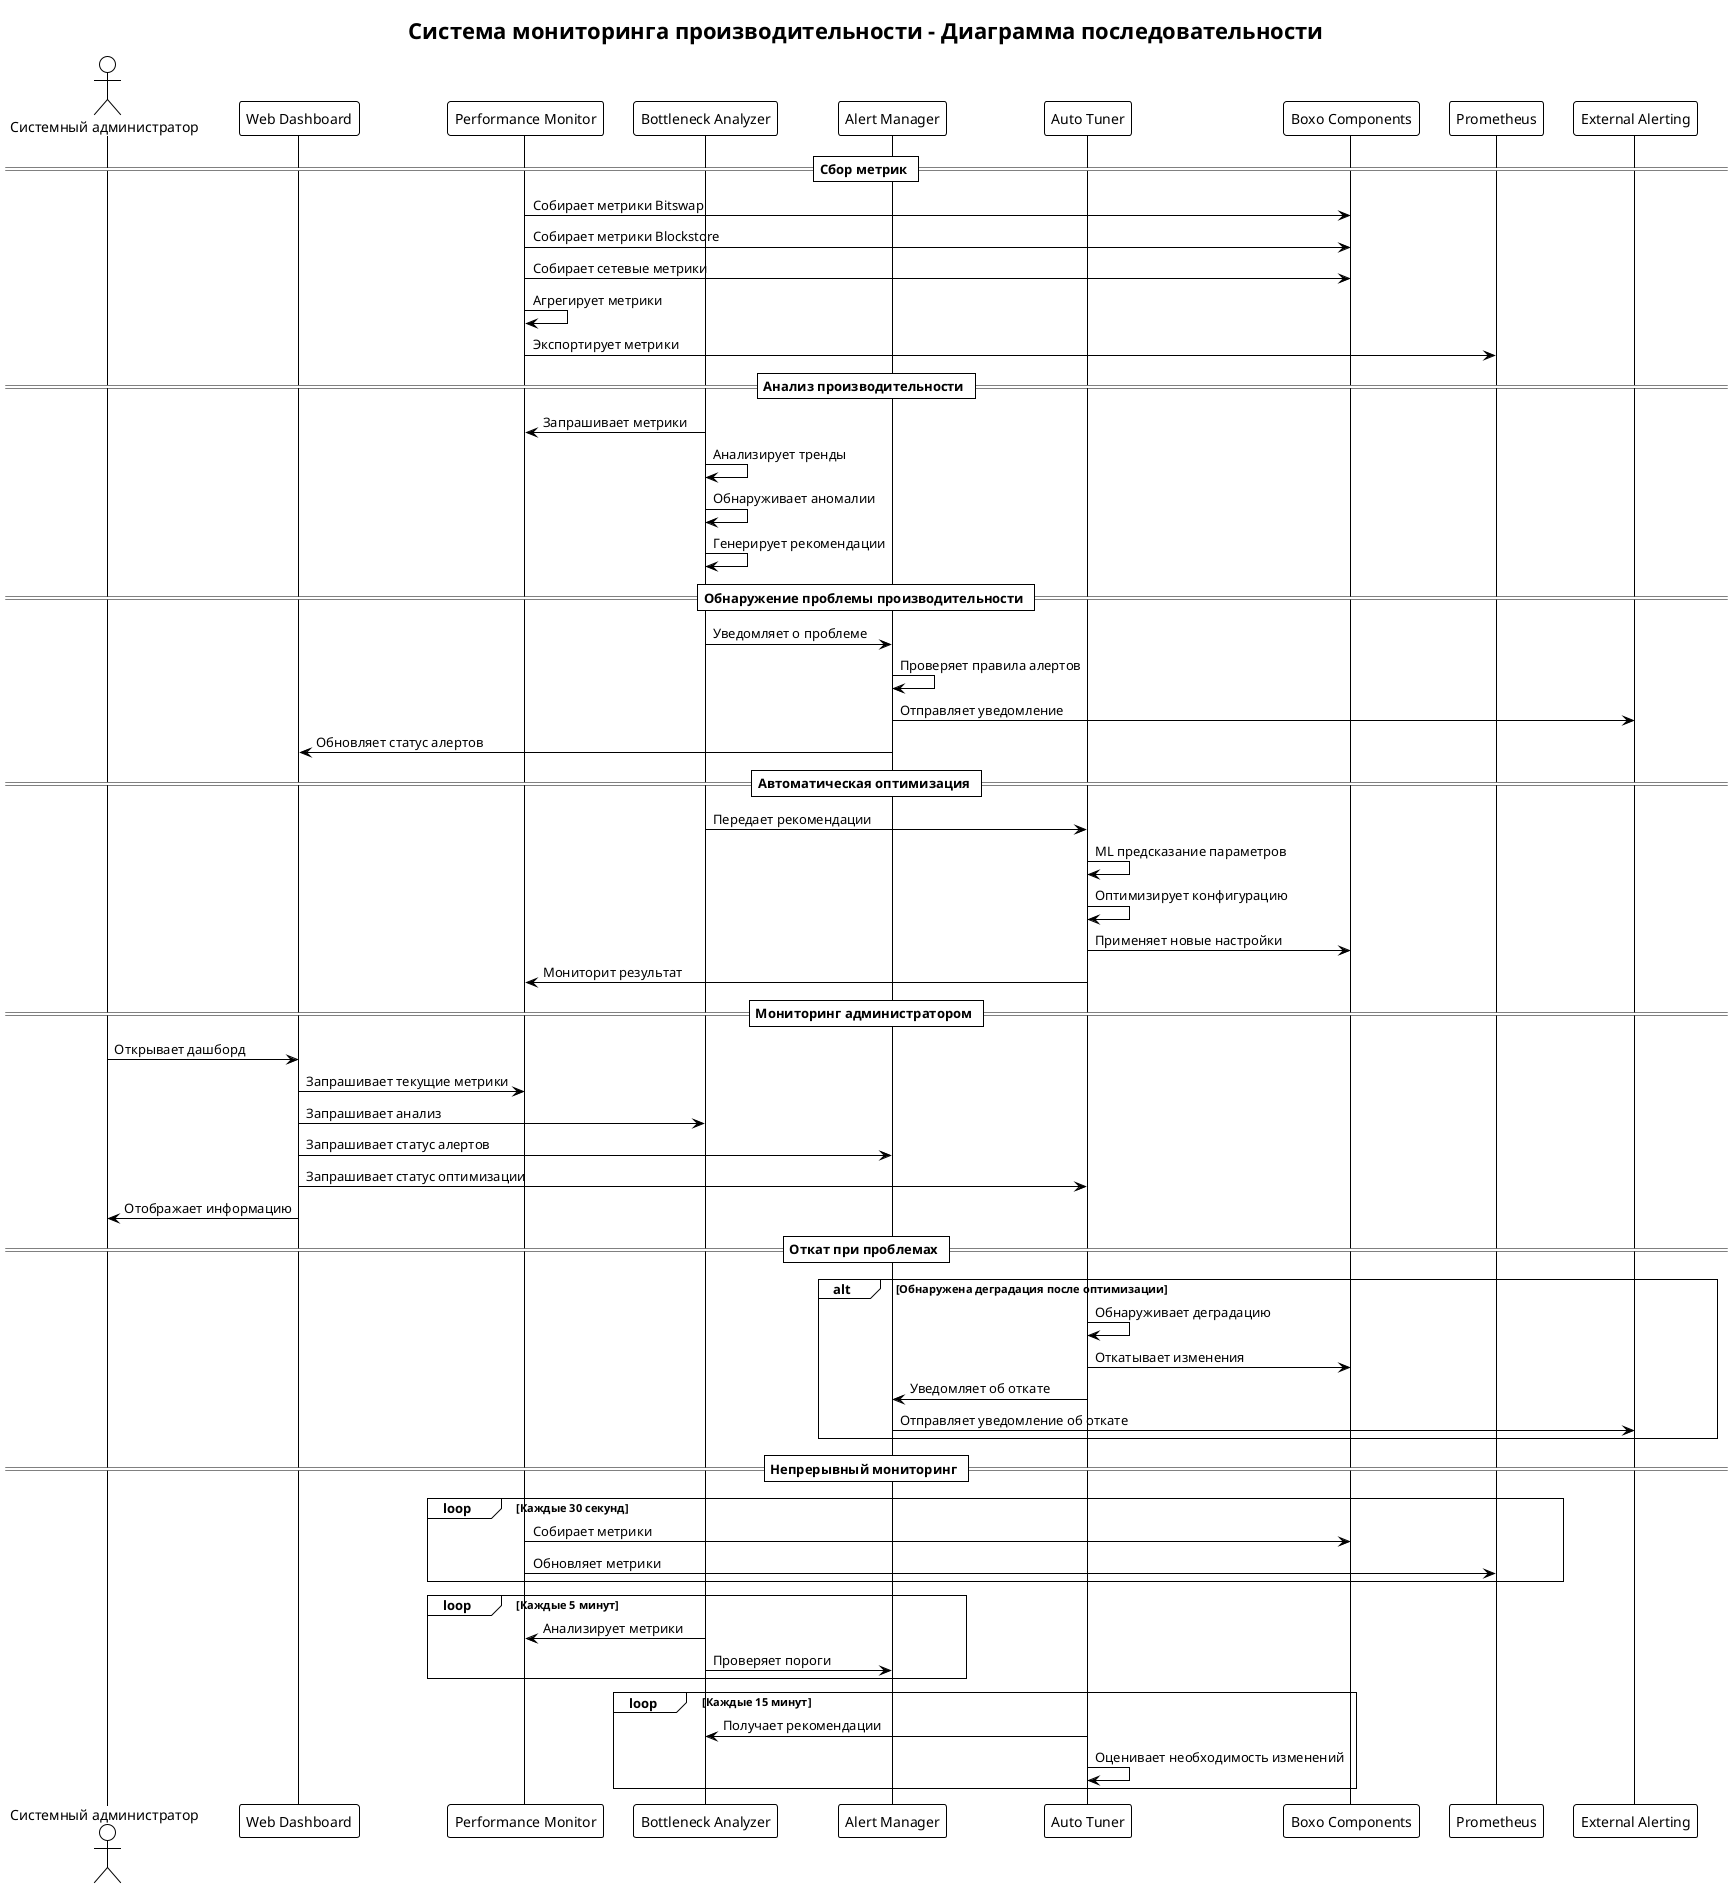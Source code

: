 @startuml Task5-Sequence-Diagram
!theme plain

title Система мониторинга производительности - Диаграмма последовательности

actor "Системный администратор" as Admin
participant "Web Dashboard" as Dashboard
participant "Performance Monitor" as PerfMon
participant "Bottleneck Analyzer" as Analyzer
participant "Alert Manager" as AlertMgr
participant "Auto Tuner" as Tuner
participant "Boxo Components" as Boxo
participant "Prometheus" as Prom
participant "External Alerting" as ExtAlert

== Сбор метрик ==
PerfMon -> Boxo: Собирает метрики Bitswap
PerfMon -> Boxo: Собирает метрики Blockstore  
PerfMon -> Boxo: Собирает сетевые метрики
PerfMon -> PerfMon: Агрегирует метрики
PerfMon -> Prom: Экспортирует метрики

== Анализ производительности ==
Analyzer -> PerfMon: Запрашивает метрики
Analyzer -> Analyzer: Анализирует тренды
Analyzer -> Analyzer: Обнаруживает аномалии
Analyzer -> Analyzer: Генерирует рекомендации

== Обнаружение проблемы производительности ==
Analyzer -> AlertMgr: Уведомляет о проблеме
AlertMgr -> AlertMgr: Проверяет правила алертов
AlertMgr -> ExtAlert: Отправляет уведомление
AlertMgr -> Dashboard: Обновляет статус алертов

== Автоматическая оптимизация ==
Analyzer -> Tuner: Передает рекомендации
Tuner -> Tuner: ML предсказание параметров
Tuner -> Tuner: Оптимизирует конфигурацию
Tuner -> Boxo: Применяет новые настройки
Tuner -> PerfMon: Мониторит результат

== Мониторинг администратором ==
Admin -> Dashboard: Открывает дашборд
Dashboard -> PerfMon: Запрашивает текущие метрики
Dashboard -> Analyzer: Запрашивает анализ
Dashboard -> AlertMgr: Запрашивает статус алертов
Dashboard -> Tuner: Запрашивает статус оптимизации
Dashboard -> Admin: Отображает информацию

== Откат при проблемах ==
alt Обнаружена деградация после оптимизации
    Tuner -> Tuner: Обнаруживает деградацию
    Tuner -> Boxo: Откатывает изменения
    Tuner -> AlertMgr: Уведомляет об откате
    AlertMgr -> ExtAlert: Отправляет уведомление об откате
end

== Непрерывный мониторинг ==
loop Каждые 30 секунд
    PerfMon -> Boxo: Собирает метрики
    PerfMon -> Prom: Обновляет метрики
end

loop Каждые 5 минут  
    Analyzer -> PerfMon: Анализирует метрики
    Analyzer -> AlertMgr: Проверяет пороги
end

loop Каждые 15 минут
    Tuner -> Analyzer: Получает рекомендации
    Tuner -> Tuner: Оценивает необходимость изменений
end

@enduml
